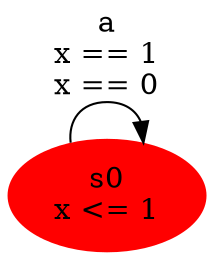 digraph A11p {
 rankdir=LR;
 size="8,5"
0 [label="s0\nx <= 1\n",color=red, style=filled];
0 -> 0 [label="a\nx == 1\nx == 0"];
}